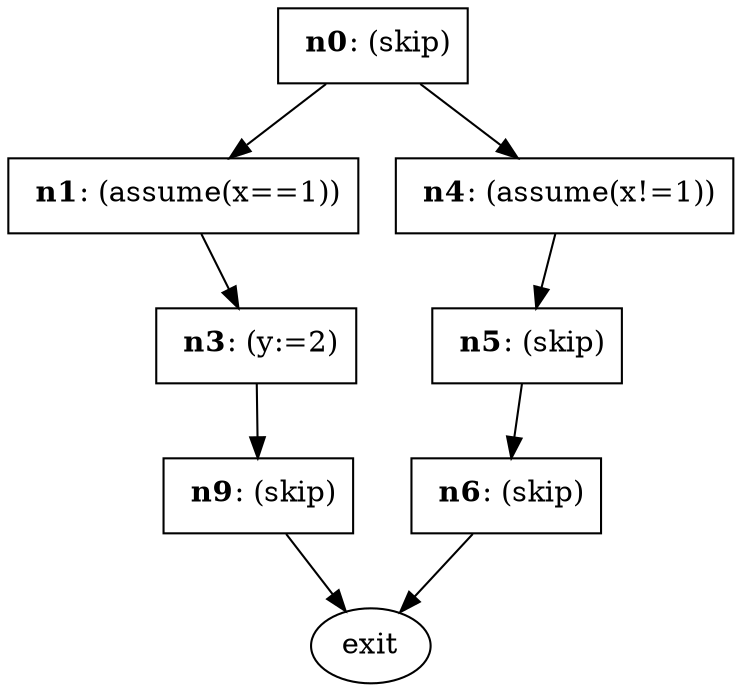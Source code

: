 digraph product {
n0 [label=< <B>n0</B>: (skip)>, shape=box]
n0 -> n1
n0 -> n4
n1 [label=< <B>n1</B>: (assume(x==1))>, shape=box]
n1 -> n3
n3 [label=< <B>n3</B>: (y:=2)>, shape=box]
n3 -> n9
n4 [label=< <B>n4</B>: (assume(x!=1))>, shape=box]
n4 -> n5
n5 [label=< <B>n5</B>: (skip)>, shape=box]
n5 -> n6
n6 [label=< <B>n6</B>: (skip)>, shape=box]
n6 -> exit
n9 [label=< <B>n9</B>: (skip)>, shape=box]
n9 -> exit
}
